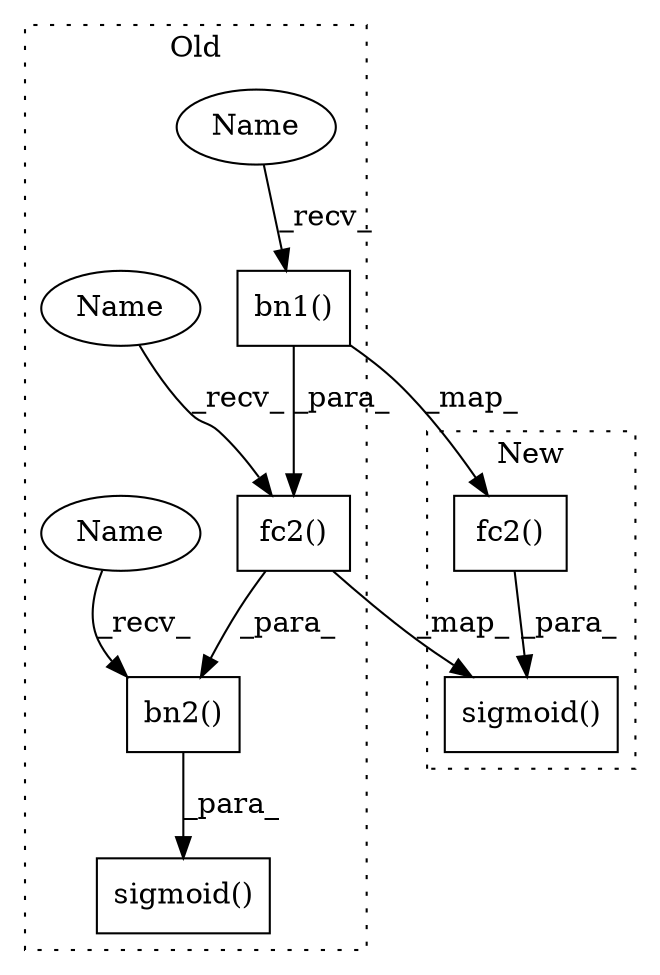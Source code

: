 digraph G {
subgraph cluster0 {
1 [label="fc2()" a="75" s="3395,3425" l="9,1" shape="box"];
3 [label="bn1()" a="75" s="3404,3424" l="9,1" shape="box"];
5 [label="bn2()" a="75" s="3386,3426" l="9,1" shape="box"];
6 [label="sigmoid()" a="75" s="3372,3427" l="14,1" shape="box"];
7 [label="Name" a="87" s="3404" l="4" shape="ellipse"];
8 [label="Name" a="87" s="3395" l="4" shape="ellipse"];
9 [label="Name" a="87" s="3386" l="4" shape="ellipse"];
label = "Old";
style="dotted";
}
subgraph cluster1 {
2 [label="sigmoid()" a="75" s="3555,3590" l="14,1" shape="box"];
4 [label="fc2()" a="75" s="3569,3589" l="9,1" shape="box"];
label = "New";
style="dotted";
}
1 -> 5 [label="_para_"];
1 -> 2 [label="_map_"];
3 -> 4 [label="_map_"];
3 -> 1 [label="_para_"];
4 -> 2 [label="_para_"];
5 -> 6 [label="_para_"];
7 -> 3 [label="_recv_"];
8 -> 1 [label="_recv_"];
9 -> 5 [label="_recv_"];
}